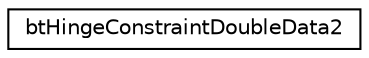 digraph "Graphical Class Hierarchy"
{
  edge [fontname="Helvetica",fontsize="10",labelfontname="Helvetica",labelfontsize="10"];
  node [fontname="Helvetica",fontsize="10",shape=record];
  rankdir="LR";
  Node1 [label="btHingeConstraintDoubleData2",height=0.2,width=0.4,color="black", fillcolor="white", style="filled",URL="$structbt_hinge_constraint_double_data2.html",tooltip="do not change those serialization structures, it requires an updated sBulletDNAstr/sBulletDNAstr64 ..."];
}
